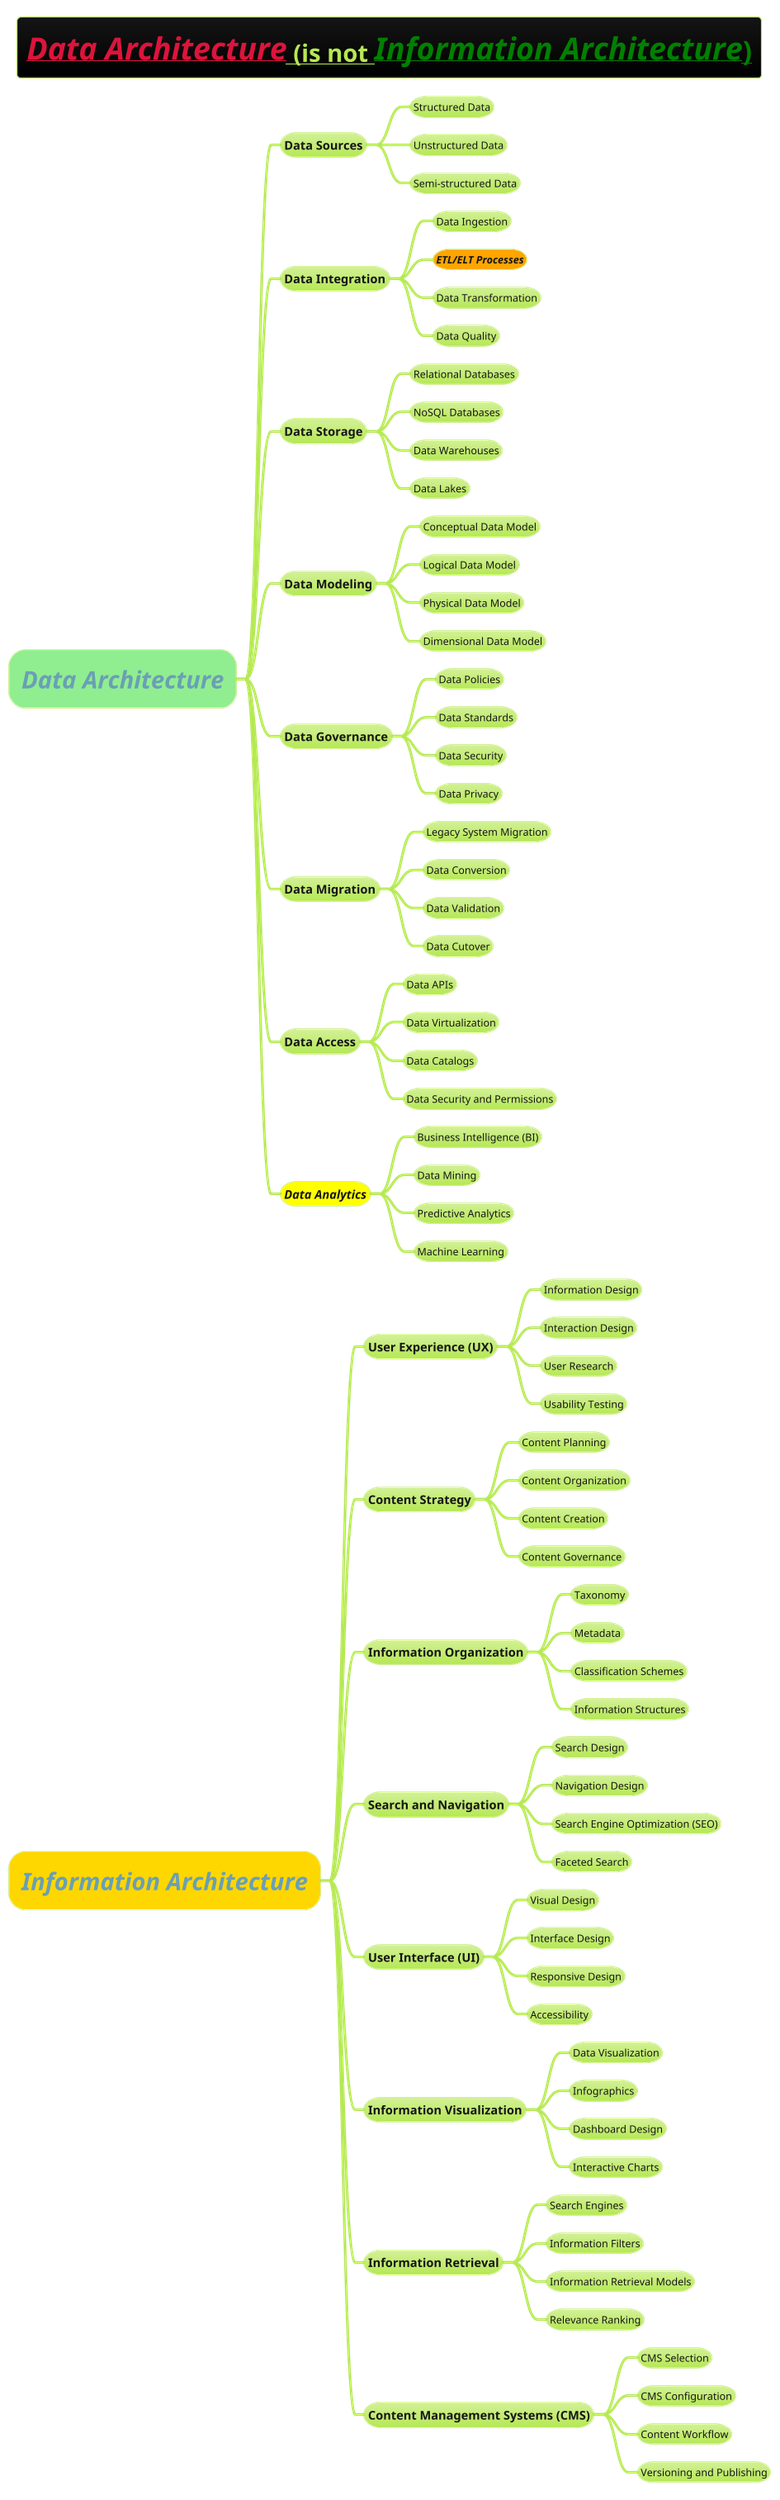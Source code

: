 @startmindmap
title =__<color #crimson>//Data Architecture//</color> (is not <color #green>//Information Architecture//)</color>__
!theme hacker

*[#lightgreen] =//**Data Architecture**//
** Data Sources
*** Structured Data
*** Unstructured Data
*** Semi-structured Data
** Data Integration
*** Data Ingestion
***[#orange] ====**ETL/ELT Processes**
*** Data Transformation
*** Data Quality
** Data Storage
*** Relational Databases
*** NoSQL Databases
*** Data Warehouses
*** Data Lakes
** Data Modeling
*** Conceptual Data Model
*** Logical Data Model
*** Physical Data Model
*** Dimensional Data Model
** Data Governance
*** Data Policies
*** Data Standards
*** Data Security
*** Data Privacy
** Data Migration
*** Legacy System Migration
*** Data Conversion
*** Data Validation
*** Data Cutover
** Data Access
*** Data APIs
*** Data Virtualization
*** Data Catalogs
*** Data Security and Permissions
**[#yellow] ====Data Analytics
*** Business Intelligence (BI)
*** Data Mining
*** Predictive Analytics
*** Machine Learning

*[#gold] =**//Information Architecture//**
** User Experience (UX)
*** Information Design
*** Interaction Design
*** User Research
*** Usability Testing
** Content Strategy
*** Content Planning
*** Content Organization
*** Content Creation
*** Content Governance
** Information Organization
*** Taxonomy
*** Metadata
*** Classification Schemes
*** Information Structures
** Search and Navigation
*** Search Design
*** Navigation Design
*** Search Engine Optimization (SEO)
*** Faceted Search
** User Interface (UI)
*** Visual Design
*** Interface Design
*** Responsive Design
*** Accessibility
** Information Visualization
*** Data Visualization
*** Infographics
*** Dashboard Design
*** Interactive Charts
** Information Retrieval
*** Search Engines
*** Information Filters
*** Information Retrieval Models
*** Relevance Ranking
** Content Management Systems (CMS)
*** CMS Selection
*** CMS Configuration
*** Content Workflow
*** Versioning and Publishing
@endmindmap
